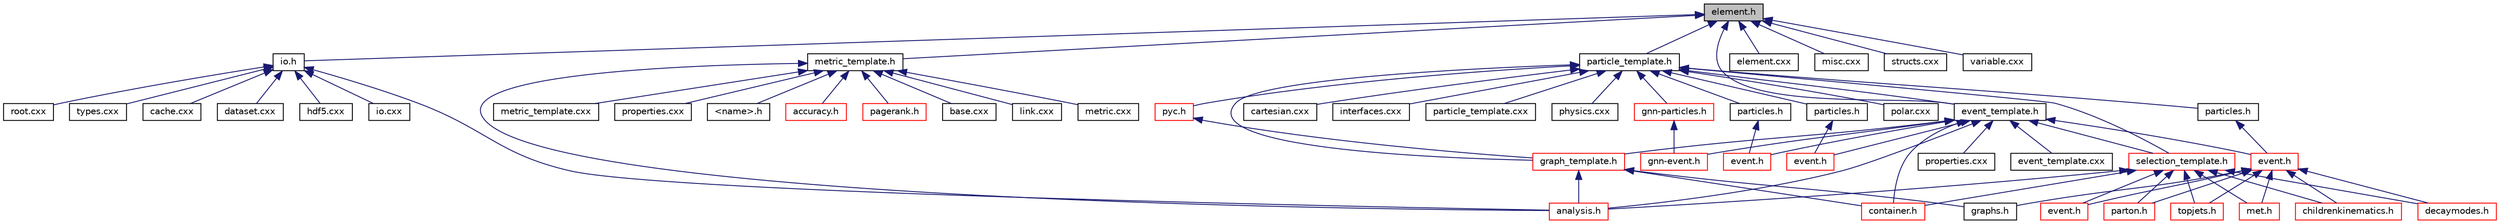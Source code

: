 digraph "element.h"
{
 // INTERACTIVE_SVG=YES
 // LATEX_PDF_SIZE
  edge [fontname="Helvetica",fontsize="10",labelfontname="Helvetica",labelfontsize="10"];
  node [fontname="Helvetica",fontsize="10",shape=record];
  Node1 [label="element.h",height=0.2,width=0.4,color="black", fillcolor="grey75", style="filled", fontcolor="black",tooltip=" "];
  Node1 -> Node2 [dir="back",color="midnightblue",fontsize="10",style="solid",fontname="Helvetica"];
  Node2 [label="event_template.h",height=0.2,width=0.4,color="black", fillcolor="white", style="filled",URL="$event__template_8h.html",tooltip="Header file for the event_template class."];
  Node2 -> Node3 [dir="back",color="midnightblue",fontsize="10",style="solid",fontname="Helvetica"];
  Node3 [label="event.h",height=0.2,width=0.4,color="red", fillcolor="white", style="filled",URL="$events_2bsm__4tops_2include_2bsm__4tops_2event_8h.html",tooltip=" "];
  Node3 -> Node4 [dir="back",color="midnightblue",fontsize="10",style="solid",fontname="Helvetica"];
  Node4 [label="graphs.h",height=0.2,width=0.4,color="black", fillcolor="white", style="filled",URL="$bsm__4tops_2include_2bsm__4tops_2graphs_8h.html",tooltip=" "];
  Node3 -> Node5 [dir="back",color="midnightblue",fontsize="10",style="solid",fontname="Helvetica"];
  Node5 [label="met.h",height=0.2,width=0.4,color="red", fillcolor="white", style="filled",URL="$met_8h.html",tooltip=" "];
  Node3 -> Node7 [dir="back",color="midnightblue",fontsize="10",style="solid",fontname="Helvetica"];
  Node7 [label="childrenkinematics.h",height=0.2,width=0.4,color="red", fillcolor="white", style="filled",URL="$childrenkinematics_8h.html",tooltip=" "];
  Node3 -> Node9 [dir="back",color="midnightblue",fontsize="10",style="solid",fontname="Helvetica"];
  Node9 [label="decaymodes.h",height=0.2,width=0.4,color="red", fillcolor="white", style="filled",URL="$decaymodes_8h.html",tooltip=" "];
  Node3 -> Node11 [dir="back",color="midnightblue",fontsize="10",style="solid",fontname="Helvetica"];
  Node11 [label="event.h",height=0.2,width=0.4,color="red", fillcolor="white", style="filled",URL="$selections_2mc16_2event_2event_8h.html",tooltip=" "];
  Node3 -> Node15 [dir="back",color="midnightblue",fontsize="10",style="solid",fontname="Helvetica"];
  Node15 [label="parton.h",height=0.2,width=0.4,color="red", fillcolor="white", style="filled",URL="$parton_8h.html",tooltip=" "];
  Node3 -> Node17 [dir="back",color="midnightblue",fontsize="10",style="solid",fontname="Helvetica"];
  Node17 [label="topjets.h",height=0.2,width=0.4,color="red", fillcolor="white", style="filled",URL="$topjets_8h.html",tooltip=" "];
  Node2 -> Node30 [dir="back",color="midnightblue",fontsize="10",style="solid",fontname="Helvetica"];
  Node30 [label="event.h",height=0.2,width=0.4,color="red", fillcolor="white", style="filled",URL="$events_2exp__mc20_2include_2exp__mc20_2event_8h.html",tooltip=" "];
  Node2 -> Node34 [dir="back",color="midnightblue",fontsize="10",style="solid",fontname="Helvetica"];
  Node34 [label="gnn-event.h",height=0.2,width=0.4,color="red", fillcolor="white", style="filled",URL="$gnn-event_8h.html",tooltip=" "];
  Node2 -> Node38 [dir="back",color="midnightblue",fontsize="10",style="solid",fontname="Helvetica"];
  Node38 [label="event.h",height=0.2,width=0.4,color="red", fillcolor="white", style="filled",URL="$events_2ssml__mc20_2include_2ssml__mc20_2event_8h.html",tooltip=" "];
  Node2 -> Node52 [dir="back",color="midnightblue",fontsize="10",style="solid",fontname="Helvetica"];
  Node52 [label="analysis.h",height=0.2,width=0.4,color="red", fillcolor="white", style="filled",URL="$analysis_8h.html",tooltip="Defines the analysis class, the central orchestrator for physics analysis tasks."];
  Node2 -> Node61 [dir="back",color="midnightblue",fontsize="10",style="solid",fontname="Helvetica"];
  Node61 [label="container.h",height=0.2,width=0.4,color="red", fillcolor="white", style="filled",URL="$container_8h.html",tooltip=" "];
  Node2 -> Node66 [dir="back",color="midnightblue",fontsize="10",style="solid",fontname="Helvetica"];
  Node66 [label="event_template.cxx",height=0.2,width=0.4,color="black", fillcolor="white", style="filled",URL="$event__template_8cxx.html",tooltip="Implementation of event_template class methods for physics event data handling."];
  Node2 -> Node67 [dir="back",color="midnightblue",fontsize="10",style="solid",fontname="Helvetica"];
  Node67 [label="properties.cxx",height=0.2,width=0.4,color="black", fillcolor="white", style="filled",URL="$event_2cxx_2properties_8cxx.html",tooltip="Implementation of the event_template class methods."];
  Node2 -> Node68 [dir="back",color="midnightblue",fontsize="10",style="solid",fontname="Helvetica"];
  Node68 [label="graph_template.h",height=0.2,width=0.4,color="red", fillcolor="white", style="filled",URL="$graph__template_8h.html",tooltip=" "];
  Node68 -> Node4 [dir="back",color="midnightblue",fontsize="10",style="solid",fontname="Helvetica"];
  Node68 -> Node52 [dir="back",color="midnightblue",fontsize="10",style="solid",fontname="Helvetica"];
  Node68 -> Node61 [dir="back",color="midnightblue",fontsize="10",style="solid",fontname="Helvetica"];
  Node2 -> Node78 [dir="back",color="midnightblue",fontsize="10",style="solid",fontname="Helvetica"];
  Node78 [label="selection_template.h",height=0.2,width=0.4,color="red", fillcolor="white", style="filled",URL="$selection__template_8h.html",tooltip=" "];
  Node78 -> Node52 [dir="back",color="midnightblue",fontsize="10",style="solid",fontname="Helvetica"];
  Node78 -> Node61 [dir="back",color="midnightblue",fontsize="10",style="solid",fontname="Helvetica"];
  Node78 -> Node5 [dir="back",color="midnightblue",fontsize="10",style="solid",fontname="Helvetica"];
  Node78 -> Node7 [dir="back",color="midnightblue",fontsize="10",style="solid",fontname="Helvetica"];
  Node78 -> Node9 [dir="back",color="midnightblue",fontsize="10",style="solid",fontname="Helvetica"];
  Node78 -> Node11 [dir="back",color="midnightblue",fontsize="10",style="solid",fontname="Helvetica"];
  Node78 -> Node15 [dir="back",color="midnightblue",fontsize="10",style="solid",fontname="Helvetica"];
  Node78 -> Node17 [dir="back",color="midnightblue",fontsize="10",style="solid",fontname="Helvetica"];
  Node1 -> Node87 [dir="back",color="midnightblue",fontsize="10",style="solid",fontname="Helvetica"];
  Node87 [label="io.h",height=0.2,width=0.4,color="black", fillcolor="white", style="filled",URL="$io_8h.html",tooltip="Defines the io class for handling input/output operations, primarily with ROOT and HDF5 files."];
  Node87 -> Node52 [dir="back",color="midnightblue",fontsize="10",style="solid",fontname="Helvetica"];
  Node87 -> Node70 [dir="back",color="midnightblue",fontsize="10",style="solid",fontname="Helvetica"];
  Node70 [label="cache.cxx",height=0.2,width=0.4,color="black", fillcolor="white", style="filled",URL="$cache_8cxx.html",tooltip=" "];
  Node87 -> Node72 [dir="back",color="midnightblue",fontsize="10",style="solid",fontname="Helvetica"];
  Node72 [label="dataset.cxx",height=0.2,width=0.4,color="black", fillcolor="white", style="filled",URL="$dataset_8cxx.html",tooltip=" "];
  Node87 -> Node88 [dir="back",color="midnightblue",fontsize="10",style="solid",fontname="Helvetica"];
  Node88 [label="hdf5.cxx",height=0.2,width=0.4,color="black", fillcolor="white", style="filled",URL="$hdf5_8cxx.html",tooltip=" "];
  Node87 -> Node89 [dir="back",color="midnightblue",fontsize="10",style="solid",fontname="Helvetica"];
  Node89 [label="io.cxx",height=0.2,width=0.4,color="black", fillcolor="white", style="filled",URL="$io_2cxx_2io_8cxx.html",tooltip=" "];
  Node87 -> Node90 [dir="back",color="midnightblue",fontsize="10",style="solid",fontname="Helvetica"];
  Node90 [label="root.cxx",height=0.2,width=0.4,color="black", fillcolor="white", style="filled",URL="$io_2cxx_2root_8cxx.html",tooltip=" "];
  Node87 -> Node91 [dir="back",color="midnightblue",fontsize="10",style="solid",fontname="Helvetica"];
  Node91 [label="types.cxx",height=0.2,width=0.4,color="black", fillcolor="white", style="filled",URL="$types_8cxx.html",tooltip=" "];
  Node1 -> Node92 [dir="back",color="midnightblue",fontsize="10",style="solid",fontname="Helvetica"];
  Node92 [label="metric_template.h",height=0.2,width=0.4,color="black", fillcolor="white", style="filled",URL="$metric__template_8h.html",tooltip=" "];
  Node92 -> Node93 [dir="back",color="midnightblue",fontsize="10",style="solid",fontname="Helvetica"];
  Node93 [label="accuracy.h",height=0.2,width=0.4,color="red", fillcolor="white", style="filled",URL="$accuracy_8h.html",tooltip=" "];
  Node92 -> Node95 [dir="back",color="midnightblue",fontsize="10",style="solid",fontname="Helvetica"];
  Node95 [label="pagerank.h",height=0.2,width=0.4,color="red", fillcolor="white", style="filled",URL="$pagerank_8h.html",tooltip=" "];
  Node92 -> Node52 [dir="back",color="midnightblue",fontsize="10",style="solid",fontname="Helvetica"];
  Node92 -> Node97 [dir="back",color="midnightblue",fontsize="10",style="solid",fontname="Helvetica"];
  Node97 [label="base.cxx",height=0.2,width=0.4,color="black", fillcolor="white", style="filled",URL="$metric_2cxx_2base_8cxx.html",tooltip=" "];
  Node92 -> Node98 [dir="back",color="midnightblue",fontsize="10",style="solid",fontname="Helvetica"];
  Node98 [label="link.cxx",height=0.2,width=0.4,color="black", fillcolor="white", style="filled",URL="$link_8cxx.html",tooltip=" "];
  Node92 -> Node99 [dir="back",color="midnightblue",fontsize="10",style="solid",fontname="Helvetica"];
  Node99 [label="metric.cxx",height=0.2,width=0.4,color="black", fillcolor="white", style="filled",URL="$metric_8cxx.html",tooltip=" "];
  Node92 -> Node100 [dir="back",color="midnightblue",fontsize="10",style="solid",fontname="Helvetica"];
  Node100 [label="metric_template.cxx",height=0.2,width=0.4,color="black", fillcolor="white", style="filled",URL="$metric__template_8cxx.html",tooltip=" "];
  Node92 -> Node101 [dir="back",color="midnightblue",fontsize="10",style="solid",fontname="Helvetica"];
  Node101 [label="properties.cxx",height=0.2,width=0.4,color="black", fillcolor="white", style="filled",URL="$metric_2cxx_2properties_8cxx.html",tooltip=" "];
  Node92 -> Node102 [dir="back",color="midnightblue",fontsize="10",style="solid",fontname="Helvetica"];
  Node102 [label="\<name\>.h",height=0.2,width=0.4,color="black", fillcolor="white", style="filled",URL="$_3name_4_8h.html",tooltip=" "];
  Node1 -> Node103 [dir="back",color="midnightblue",fontsize="10",style="solid",fontname="Helvetica"];
  Node103 [label="particle_template.h",height=0.2,width=0.4,color="black", fillcolor="white", style="filled",URL="$particle__template_8h.html",tooltip=" "];
  Node103 -> Node104 [dir="back",color="midnightblue",fontsize="10",style="solid",fontname="Helvetica"];
  Node104 [label="particles.h",height=0.2,width=0.4,color="black", fillcolor="white", style="filled",URL="$events_2bsm__4tops_2include_2bsm__4tops_2particles_8h.html",tooltip=" "];
  Node104 -> Node3 [dir="back",color="midnightblue",fontsize="10",style="solid",fontname="Helvetica"];
  Node103 -> Node105 [dir="back",color="midnightblue",fontsize="10",style="solid",fontname="Helvetica"];
  Node105 [label="particles.h",height=0.2,width=0.4,color="black", fillcolor="white", style="filled",URL="$events_2exp__mc20_2include_2exp__mc20_2particles_8h.html",tooltip=" "];
  Node105 -> Node30 [dir="back",color="midnightblue",fontsize="10",style="solid",fontname="Helvetica"];
  Node103 -> Node106 [dir="back",color="midnightblue",fontsize="10",style="solid",fontname="Helvetica"];
  Node106 [label="gnn-particles.h",height=0.2,width=0.4,color="red", fillcolor="white", style="filled",URL="$gnn-particles_8h.html",tooltip=" "];
  Node106 -> Node34 [dir="back",color="midnightblue",fontsize="10",style="solid",fontname="Helvetica"];
  Node103 -> Node108 [dir="back",color="midnightblue",fontsize="10",style="solid",fontname="Helvetica"];
  Node108 [label="particles.h",height=0.2,width=0.4,color="black", fillcolor="white", style="filled",URL="$events_2ssml__mc20_2include_2ssml__mc20_2particles_8h.html",tooltip=" "];
  Node108 -> Node38 [dir="back",color="midnightblue",fontsize="10",style="solid",fontname="Helvetica"];
  Node103 -> Node2 [dir="back",color="midnightblue",fontsize="10",style="solid",fontname="Helvetica"];
  Node103 -> Node68 [dir="back",color="midnightblue",fontsize="10",style="solid",fontname="Helvetica"];
  Node103 -> Node109 [dir="back",color="midnightblue",fontsize="10",style="solid",fontname="Helvetica"];
  Node109 [label="cartesian.cxx",height=0.2,width=0.4,color="black", fillcolor="white", style="filled",URL="$cartesian_8cxx.html",tooltip=" "];
  Node103 -> Node110 [dir="back",color="midnightblue",fontsize="10",style="solid",fontname="Helvetica"];
  Node110 [label="interfaces.cxx",height=0.2,width=0.4,color="black", fillcolor="white", style="filled",URL="$interfaces_8cxx.html",tooltip=" "];
  Node103 -> Node111 [dir="back",color="midnightblue",fontsize="10",style="solid",fontname="Helvetica"];
  Node111 [label="particle_template.cxx",height=0.2,width=0.4,color="black", fillcolor="white", style="filled",URL="$particle__template_8cxx.html",tooltip=" "];
  Node103 -> Node112 [dir="back",color="midnightblue",fontsize="10",style="solid",fontname="Helvetica"];
  Node112 [label="physics.cxx",height=0.2,width=0.4,color="black", fillcolor="white", style="filled",URL="$modules_2particle_2cxx_2physics_8cxx.html",tooltip=" "];
  Node103 -> Node113 [dir="back",color="midnightblue",fontsize="10",style="solid",fontname="Helvetica"];
  Node113 [label="polar.cxx",height=0.2,width=0.4,color="black", fillcolor="white", style="filled",URL="$polar_8cxx.html",tooltip=" "];
  Node103 -> Node78 [dir="back",color="midnightblue",fontsize="10",style="solid",fontname="Helvetica"];
  Node103 -> Node114 [dir="back",color="midnightblue",fontsize="10",style="solid",fontname="Helvetica"];
  Node114 [label="pyc.h",height=0.2,width=0.4,color="red", fillcolor="white", style="filled",URL="$pyc_8h.html",tooltip=" "];
  Node114 -> Node68 [dir="back",color="midnightblue",fontsize="10",style="solid",fontname="Helvetica"];
  Node1 -> Node127 [dir="back",color="midnightblue",fontsize="10",style="solid",fontname="Helvetica"];
  Node127 [label="element.cxx",height=0.2,width=0.4,color="black", fillcolor="white", style="filled",URL="$element_8cxx.html",tooltip=" "];
  Node1 -> Node128 [dir="back",color="midnightblue",fontsize="10",style="solid",fontname="Helvetica"];
  Node128 [label="misc.cxx",height=0.2,width=0.4,color="black", fillcolor="white", style="filled",URL="$misc_8cxx.html",tooltip=" "];
  Node1 -> Node129 [dir="back",color="midnightblue",fontsize="10",style="solid",fontname="Helvetica"];
  Node129 [label="structs.cxx",height=0.2,width=0.4,color="black", fillcolor="white", style="filled",URL="$structs_8cxx.html",tooltip=" "];
  Node1 -> Node130 [dir="back",color="midnightblue",fontsize="10",style="solid",fontname="Helvetica"];
  Node130 [label="variable.cxx",height=0.2,width=0.4,color="black", fillcolor="white", style="filled",URL="$variable_8cxx.html",tooltip=" "];
}
